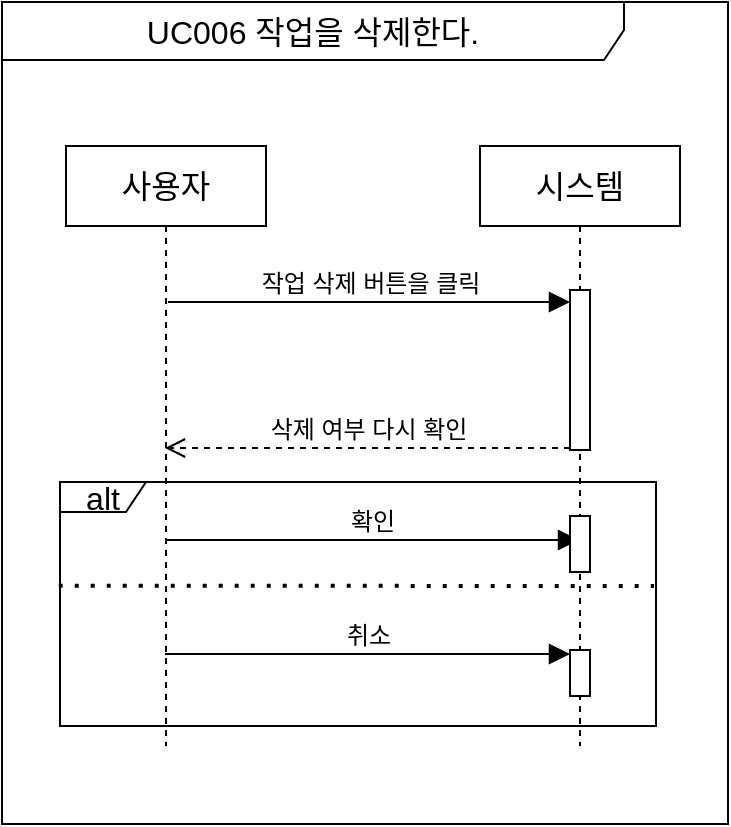 <mxfile version="21.3.6" type="device">
  <diagram name="페이지-1" id="yU33wogELhqiqXkEr2BG">
    <mxGraphModel dx="469" dy="1015" grid="0" gridSize="10" guides="1" tooltips="1" connect="1" arrows="1" fold="1" page="0" pageScale="1" pageWidth="827" pageHeight="1169" math="0" shadow="0">
      <root>
        <mxCell id="0" />
        <mxCell id="1" parent="0" />
        <mxCell id="8cCUTo8xv_mFH54zS42w-1" value="사용자" style="shape=umlLifeline;perimeter=lifelinePerimeter;whiteSpace=wrap;html=1;container=1;dropTarget=0;collapsible=0;recursiveResize=0;outlineConnect=0;portConstraint=eastwest;newEdgeStyle={&quot;edgeStyle&quot;:&quot;elbowEdgeStyle&quot;,&quot;elbow&quot;:&quot;vertical&quot;,&quot;curved&quot;:0,&quot;rounded&quot;:0};fontSize=16;" parent="1" vertex="1">
          <mxGeometry x="41" y="34" width="100" height="300" as="geometry" />
        </mxCell>
        <mxCell id="8cCUTo8xv_mFH54zS42w-2" value="시스템" style="shape=umlLifeline;perimeter=lifelinePerimeter;whiteSpace=wrap;html=1;container=1;dropTarget=0;collapsible=0;recursiveResize=0;outlineConnect=0;portConstraint=eastwest;newEdgeStyle={&quot;edgeStyle&quot;:&quot;elbowEdgeStyle&quot;,&quot;elbow&quot;:&quot;vertical&quot;,&quot;curved&quot;:0,&quot;rounded&quot;:0};fontSize=16;" parent="1" vertex="1">
          <mxGeometry x="248" y="34" width="100" height="300" as="geometry" />
        </mxCell>
        <mxCell id="8cCUTo8xv_mFH54zS42w-3" value="" style="html=1;points=[];perimeter=orthogonalPerimeter;outlineConnect=0;targetShapes=umlLifeline;portConstraint=eastwest;newEdgeStyle={&quot;edgeStyle&quot;:&quot;elbowEdgeStyle&quot;,&quot;elbow&quot;:&quot;vertical&quot;,&quot;curved&quot;:0,&quot;rounded&quot;:0};fontSize=16;" parent="8cCUTo8xv_mFH54zS42w-2" vertex="1">
          <mxGeometry x="45" y="72" width="10" height="80" as="geometry" />
        </mxCell>
        <mxCell id="8cCUTo8xv_mFH54zS42w-4" value="작업 삭제 버튼을 클릭" style="html=1;verticalAlign=bottom;endArrow=block;edgeStyle=elbowEdgeStyle;elbow=vertical;curved=0;rounded=0;fontSize=12;startSize=8;endSize=8;" parent="1" target="8cCUTo8xv_mFH54zS42w-3" edge="1">
          <mxGeometry x="0.005" relative="1" as="geometry">
            <mxPoint x="92" y="112" as="sourcePoint" />
            <mxPoint as="offset" />
          </mxGeometry>
        </mxCell>
        <mxCell id="8cCUTo8xv_mFH54zS42w-7" value="UC006 작업을 삭제한다." style="shape=umlFrame;whiteSpace=wrap;html=1;pointerEvents=0;fontSize=16;width=311;height=29;" parent="1" vertex="1">
          <mxGeometry x="9" y="-38" width="363" height="411" as="geometry" />
        </mxCell>
        <mxCell id="ywag7DhP7r3UWfG_xokK-4" value="삭제 여부 다시 확인" style="html=1;verticalAlign=bottom;endArrow=open;dashed=1;endSize=8;edgeStyle=elbowEdgeStyle;elbow=vertical;curved=0;rounded=0;fontSize=12;" edge="1" parent="1">
          <mxGeometry relative="1" as="geometry">
            <mxPoint x="293" y="185" as="sourcePoint" />
            <mxPoint x="90.5" y="185" as="targetPoint" />
            <mxPoint as="offset" />
          </mxGeometry>
        </mxCell>
        <mxCell id="ywag7DhP7r3UWfG_xokK-5" value="확인" style="html=1;verticalAlign=bottom;endArrow=block;edgeStyle=elbowEdgeStyle;elbow=vertical;curved=0;rounded=0;fontSize=12;startSize=8;endSize=8;" edge="1" parent="1">
          <mxGeometry width="80" relative="1" as="geometry">
            <mxPoint x="90.5" y="231" as="sourcePoint" />
            <mxPoint x="297.5" y="231" as="targetPoint" />
          </mxGeometry>
        </mxCell>
        <mxCell id="ywag7DhP7r3UWfG_xokK-6" value="" style="html=1;points=[];perimeter=orthogonalPerimeter;outlineConnect=0;targetShapes=umlLifeline;portConstraint=eastwest;newEdgeStyle={&quot;edgeStyle&quot;:&quot;elbowEdgeStyle&quot;,&quot;elbow&quot;:&quot;vertical&quot;,&quot;curved&quot;:0,&quot;rounded&quot;:0};fontSize=16;" vertex="1" parent="1">
          <mxGeometry x="293" y="219" width="10" height="28" as="geometry" />
        </mxCell>
        <mxCell id="ywag7DhP7r3UWfG_xokK-7" value="" style="html=1;points=[];perimeter=orthogonalPerimeter;outlineConnect=0;targetShapes=umlLifeline;portConstraint=eastwest;newEdgeStyle={&quot;edgeStyle&quot;:&quot;elbowEdgeStyle&quot;,&quot;elbow&quot;:&quot;vertical&quot;,&quot;curved&quot;:0,&quot;rounded&quot;:0};fontSize=16;" vertex="1" parent="1">
          <mxGeometry x="293" y="286" width="10" height="23" as="geometry" />
        </mxCell>
        <mxCell id="ywag7DhP7r3UWfG_xokK-9" value="alt" style="shape=umlFrame;whiteSpace=wrap;html=1;pointerEvents=0;fontSize=16;width=43;height=15;" vertex="1" parent="1">
          <mxGeometry x="38" y="202" width="298" height="122" as="geometry" />
        </mxCell>
        <mxCell id="ywag7DhP7r3UWfG_xokK-10" value="취소" style="html=1;verticalAlign=bottom;endArrow=block;edgeStyle=elbowEdgeStyle;elbow=vertical;curved=0;rounded=0;fontSize=12;startSize=8;endSize=8;" edge="1" parent="1">
          <mxGeometry width="80" relative="1" as="geometry">
            <mxPoint x="90.5" y="288" as="sourcePoint" />
            <mxPoint x="293" y="288" as="targetPoint" />
          </mxGeometry>
        </mxCell>
        <mxCell id="ywag7DhP7r3UWfG_xokK-11" value="" style="endArrow=none;dashed=1;html=1;dashPattern=1 3;strokeWidth=2;rounded=0;fontSize=12;startSize=8;endSize=8;curved=1;exitX=-0.002;exitY=0.425;exitDx=0;exitDy=0;exitPerimeter=0;" edge="1" parent="1" source="ywag7DhP7r3UWfG_xokK-9">
          <mxGeometry width="50" height="50" relative="1" as="geometry">
            <mxPoint x="183" y="249" as="sourcePoint" />
            <mxPoint x="335" y="254" as="targetPoint" />
          </mxGeometry>
        </mxCell>
      </root>
    </mxGraphModel>
  </diagram>
</mxfile>
